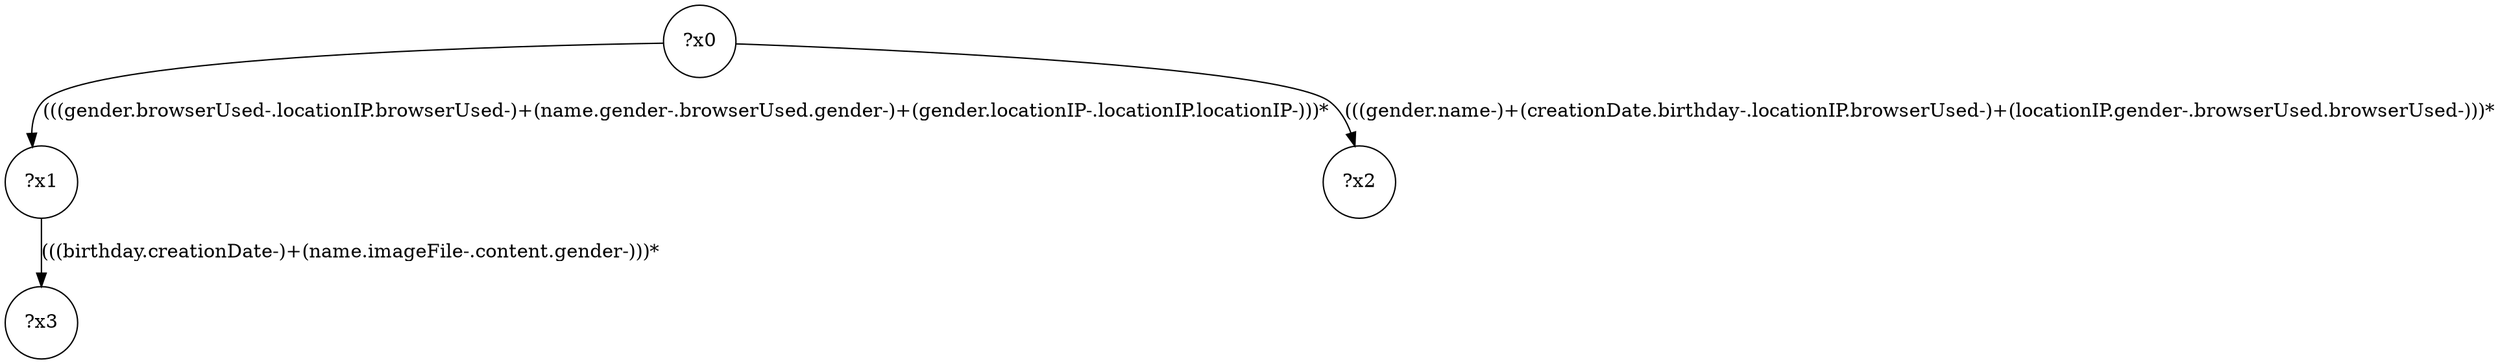 digraph g {
	x0 [shape=circle, label="?x0"];
	x1 [shape=circle, label="?x1"];
	x0 -> x1 [label="(((gender.browserUsed-.locationIP.browserUsed-)+(name.gender-.browserUsed.gender-)+(gender.locationIP-.locationIP.locationIP-)))*"];
	x2 [shape=circle, label="?x2"];
	x0 -> x2 [label="(((gender.name-)+(creationDate.birthday-.locationIP.browserUsed-)+(locationIP.gender-.browserUsed.browserUsed-)))*"];
	x3 [shape=circle, label="?x3"];
	x1 -> x3 [label="(((birthday.creationDate-)+(name.imageFile-.content.gender-)))*"];
}
